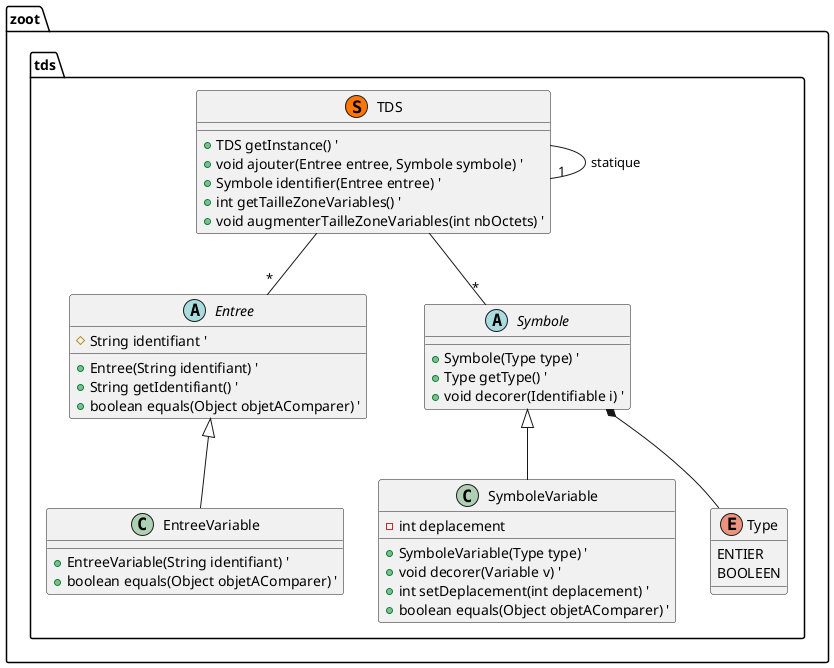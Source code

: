 @startuml "tds"

namespace zoot.tds {
  ' Includes

  ' Classes
  class TDS << (S,#FF7700) >> {
    + TDS getInstance() '
    + void ajouter(Entree entree, Symbole symbole) '
    + Symbole identifier(Entree entree) '
    + int getTailleZoneVariables() '
    + void augmenterTailleZoneVariables(int nbOctets) '
  }

  abstract class Entree {
    # String identifiant '
    + Entree(String identifiant) '
    + String getIdentifiant() '
    + boolean equals(Object objetAComparer) '
  }

  class EntreeVariable {
    + EntreeVariable(String identifiant) '
    + boolean equals(Object objetAComparer) '
  }

  abstract class Symbole {
    + Symbole(Type type) '
    + Type getType() '
    + void decorer(Identifiable i) '
  }

  class SymboleVariable {
    - int deplacement
    + SymboleVariable(Type type) '
    + void decorer(Variable v) '
    + int setDeplacement(int deplacement) '
    + boolean equals(Object objetAComparer) '
  }

  enum Type {
    ENTIER
    BOOLEEN
  }

  ' Relations entre les classes
  TDS --"1" TDS : statique
  TDS --"*" Entree
  TDS --"*" Symbole
  Symbole *-- Type
  SymboleVariable -up-|> Symbole
  EntreeVariable -up-|> Entree
}

@enduml
